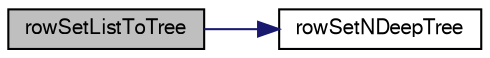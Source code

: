 digraph "rowSetListToTree"
{
  edge [fontname="FreeSans",fontsize="10",labelfontname="FreeSans",labelfontsize="10"];
  node [fontname="FreeSans",fontsize="10",shape=record];
  rankdir="LR";
  Node281125 [label="rowSetListToTree",height=0.2,width=0.4,color="black", fillcolor="grey75", style="filled", fontcolor="black"];
  Node281125 -> Node281126 [color="midnightblue",fontsize="10",style="solid",fontname="FreeSans"];
  Node281126 [label="rowSetNDeepTree",height=0.2,width=0.4,color="black", fillcolor="white", style="filled",URL="$sqlite3_8c.html#a3d9201ea5c084c082d15680ba969281f"];
}
